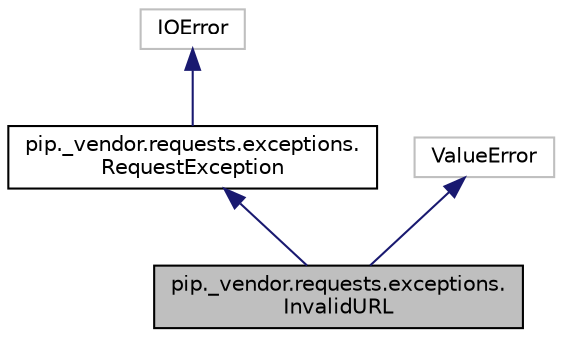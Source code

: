 digraph "pip._vendor.requests.exceptions.InvalidURL"
{
  edge [fontname="Helvetica",fontsize="10",labelfontname="Helvetica",labelfontsize="10"];
  node [fontname="Helvetica",fontsize="10",shape=record];
  Node0 [label="pip._vendor.requests.exceptions.\lInvalidURL",height=0.2,width=0.4,color="black", fillcolor="grey75", style="filled", fontcolor="black"];
  Node1 -> Node0 [dir="back",color="midnightblue",fontsize="10",style="solid",fontname="Helvetica"];
  Node1 [label="pip._vendor.requests.exceptions.\lRequestException",height=0.2,width=0.4,color="black", fillcolor="white", style="filled",URL="$classpip_1_1__vendor_1_1requests_1_1exceptions_1_1_request_exception.html"];
  Node2 -> Node1 [dir="back",color="midnightblue",fontsize="10",style="solid",fontname="Helvetica"];
  Node2 [label="IOError",height=0.2,width=0.4,color="grey75", fillcolor="white", style="filled"];
  Node3 -> Node0 [dir="back",color="midnightblue",fontsize="10",style="solid",fontname="Helvetica"];
  Node3 [label="ValueError",height=0.2,width=0.4,color="grey75", fillcolor="white", style="filled"];
}
